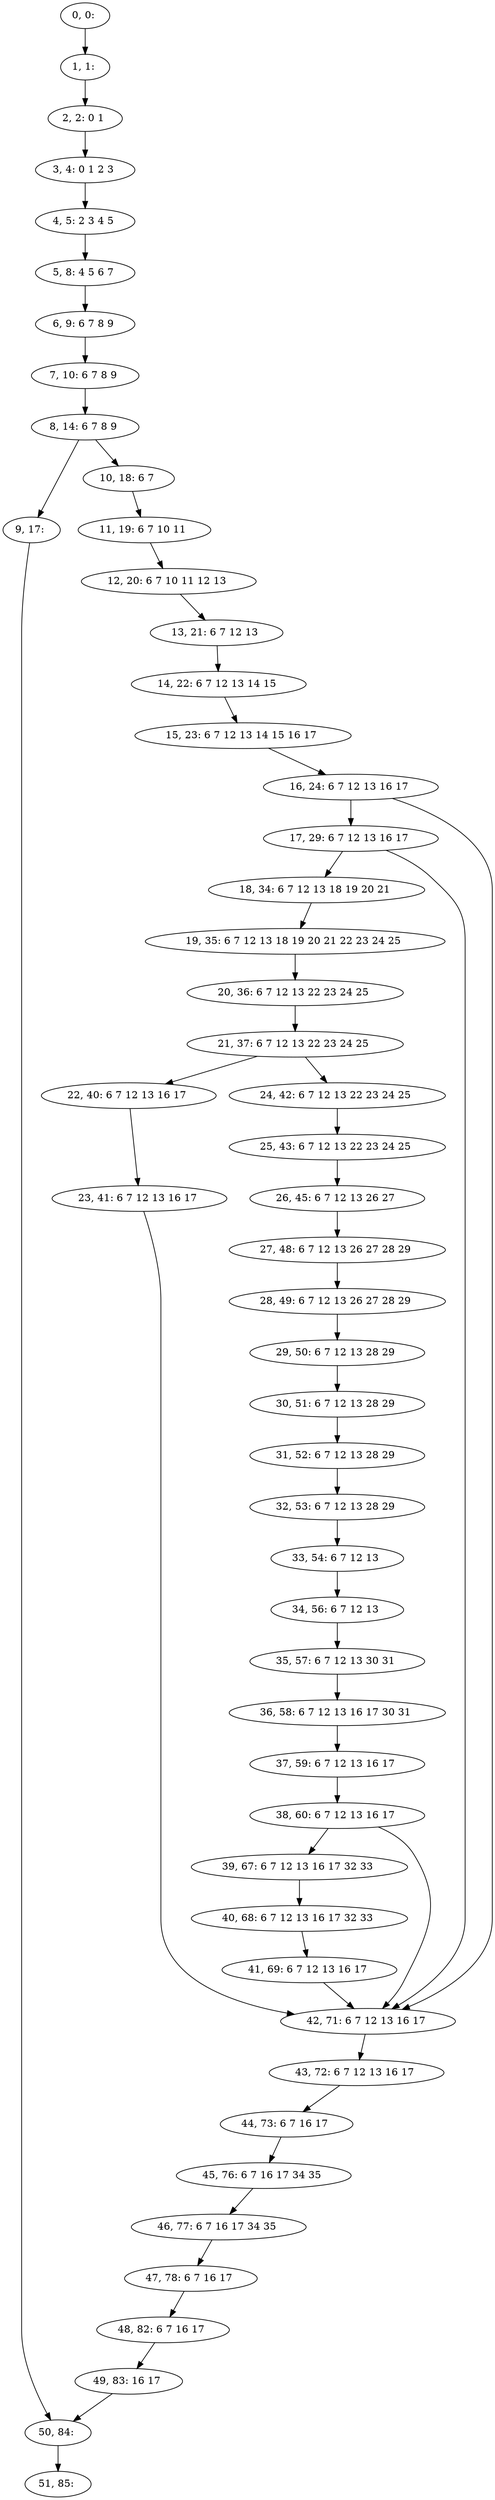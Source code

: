 digraph G {
0[label="0, 0: "];
1[label="1, 1: "];
2[label="2, 2: 0 1 "];
3[label="3, 4: 0 1 2 3 "];
4[label="4, 5: 2 3 4 5 "];
5[label="5, 8: 4 5 6 7 "];
6[label="6, 9: 6 7 8 9 "];
7[label="7, 10: 6 7 8 9 "];
8[label="8, 14: 6 7 8 9 "];
9[label="9, 17: "];
10[label="10, 18: 6 7 "];
11[label="11, 19: 6 7 10 11 "];
12[label="12, 20: 6 7 10 11 12 13 "];
13[label="13, 21: 6 7 12 13 "];
14[label="14, 22: 6 7 12 13 14 15 "];
15[label="15, 23: 6 7 12 13 14 15 16 17 "];
16[label="16, 24: 6 7 12 13 16 17 "];
17[label="17, 29: 6 7 12 13 16 17 "];
18[label="18, 34: 6 7 12 13 18 19 20 21 "];
19[label="19, 35: 6 7 12 13 18 19 20 21 22 23 24 25 "];
20[label="20, 36: 6 7 12 13 22 23 24 25 "];
21[label="21, 37: 6 7 12 13 22 23 24 25 "];
22[label="22, 40: 6 7 12 13 16 17 "];
23[label="23, 41: 6 7 12 13 16 17 "];
24[label="24, 42: 6 7 12 13 22 23 24 25 "];
25[label="25, 43: 6 7 12 13 22 23 24 25 "];
26[label="26, 45: 6 7 12 13 26 27 "];
27[label="27, 48: 6 7 12 13 26 27 28 29 "];
28[label="28, 49: 6 7 12 13 26 27 28 29 "];
29[label="29, 50: 6 7 12 13 28 29 "];
30[label="30, 51: 6 7 12 13 28 29 "];
31[label="31, 52: 6 7 12 13 28 29 "];
32[label="32, 53: 6 7 12 13 28 29 "];
33[label="33, 54: 6 7 12 13 "];
34[label="34, 56: 6 7 12 13 "];
35[label="35, 57: 6 7 12 13 30 31 "];
36[label="36, 58: 6 7 12 13 16 17 30 31 "];
37[label="37, 59: 6 7 12 13 16 17 "];
38[label="38, 60: 6 7 12 13 16 17 "];
39[label="39, 67: 6 7 12 13 16 17 32 33 "];
40[label="40, 68: 6 7 12 13 16 17 32 33 "];
41[label="41, 69: 6 7 12 13 16 17 "];
42[label="42, 71: 6 7 12 13 16 17 "];
43[label="43, 72: 6 7 12 13 16 17 "];
44[label="44, 73: 6 7 16 17 "];
45[label="45, 76: 6 7 16 17 34 35 "];
46[label="46, 77: 6 7 16 17 34 35 "];
47[label="47, 78: 6 7 16 17 "];
48[label="48, 82: 6 7 16 17 "];
49[label="49, 83: 16 17 "];
50[label="50, 84: "];
51[label="51, 85: "];
0->1 ;
1->2 ;
2->3 ;
3->4 ;
4->5 ;
5->6 ;
6->7 ;
7->8 ;
8->9 ;
8->10 ;
9->50 ;
10->11 ;
11->12 ;
12->13 ;
13->14 ;
14->15 ;
15->16 ;
16->17 ;
16->42 ;
17->18 ;
17->42 ;
18->19 ;
19->20 ;
20->21 ;
21->22 ;
21->24 ;
22->23 ;
23->42 ;
24->25 ;
25->26 ;
26->27 ;
27->28 ;
28->29 ;
29->30 ;
30->31 ;
31->32 ;
32->33 ;
33->34 ;
34->35 ;
35->36 ;
36->37 ;
37->38 ;
38->39 ;
38->42 ;
39->40 ;
40->41 ;
41->42 ;
42->43 ;
43->44 ;
44->45 ;
45->46 ;
46->47 ;
47->48 ;
48->49 ;
49->50 ;
50->51 ;
}

